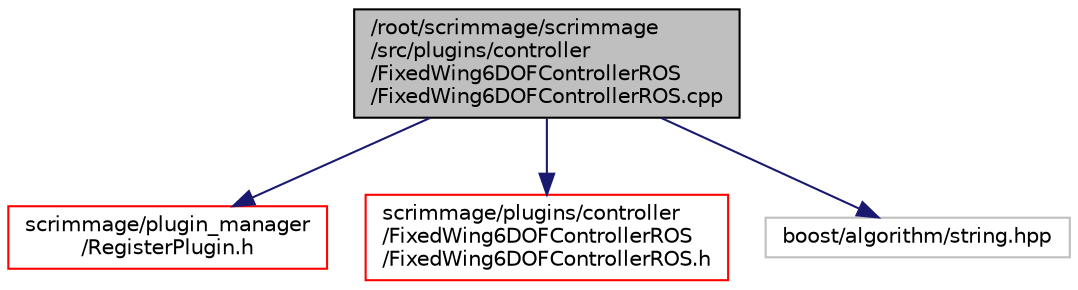 digraph "/root/scrimmage/scrimmage/src/plugins/controller/FixedWing6DOFControllerROS/FixedWing6DOFControllerROS.cpp"
{
 // LATEX_PDF_SIZE
  edge [fontname="Helvetica",fontsize="10",labelfontname="Helvetica",labelfontsize="10"];
  node [fontname="Helvetica",fontsize="10",shape=record];
  Node1 [label="/root/scrimmage/scrimmage\l/src/plugins/controller\l/FixedWing6DOFControllerROS\l/FixedWing6DOFControllerROS.cpp",height=0.2,width=0.4,color="black", fillcolor="grey75", style="filled", fontcolor="black",tooltip="Brief file description."];
  Node1 -> Node2 [color="midnightblue",fontsize="10",style="solid",fontname="Helvetica"];
  Node2 [label="scrimmage/plugin_manager\l/RegisterPlugin.h",height=0.2,width=0.4,color="red", fillcolor="white", style="filled",URL="$RegisterPlugin_8h.html",tooltip="Brief file description."];
  Node1 -> Node4 [color="midnightblue",fontsize="10",style="solid",fontname="Helvetica"];
  Node4 [label="scrimmage/plugins/controller\l/FixedWing6DOFControllerROS\l/FixedWing6DOFControllerROS.h",height=0.2,width=0.4,color="red", fillcolor="white", style="filled",URL="$FixedWing6DOFControllerROS_8h.html",tooltip="Brief file description."];
  Node1 -> Node48 [color="midnightblue",fontsize="10",style="solid",fontname="Helvetica"];
  Node48 [label="boost/algorithm/string.hpp",height=0.2,width=0.4,color="grey75", fillcolor="white", style="filled",tooltip=" "];
}

